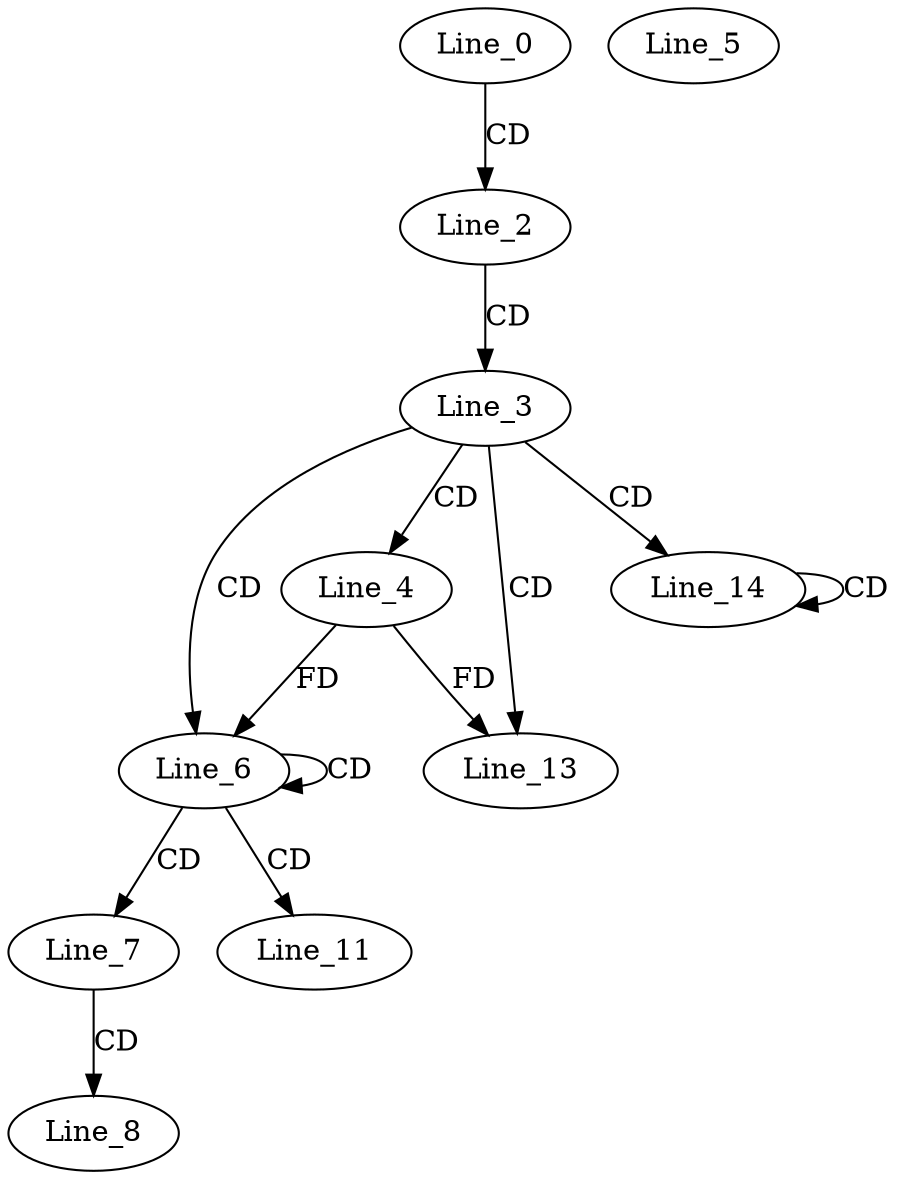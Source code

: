 digraph G {
  Line_0;
  Line_2;
  Line_3;
  Line_4;
  Line_5;
  Line_6;
  Line_6;
  Line_6;
  Line_7;
  Line_7;
  Line_8;
  Line_8;
  Line_8;
  Line_11;
  Line_13;
  Line_14;
  Line_14;
  Line_14;
  Line_0 -> Line_2 [ label="CD" ];
  Line_2 -> Line_3 [ label="CD" ];
  Line_3 -> Line_4 [ label="CD" ];
  Line_3 -> Line_6 [ label="CD" ];
  Line_6 -> Line_6 [ label="CD" ];
  Line_4 -> Line_6 [ label="FD" ];
  Line_6 -> Line_7 [ label="CD" ];
  Line_7 -> Line_8 [ label="CD" ];
  Line_6 -> Line_11 [ label="CD" ];
  Line_3 -> Line_13 [ label="CD" ];
  Line_4 -> Line_13 [ label="FD" ];
  Line_3 -> Line_14 [ label="CD" ];
  Line_14 -> Line_14 [ label="CD" ];
}

